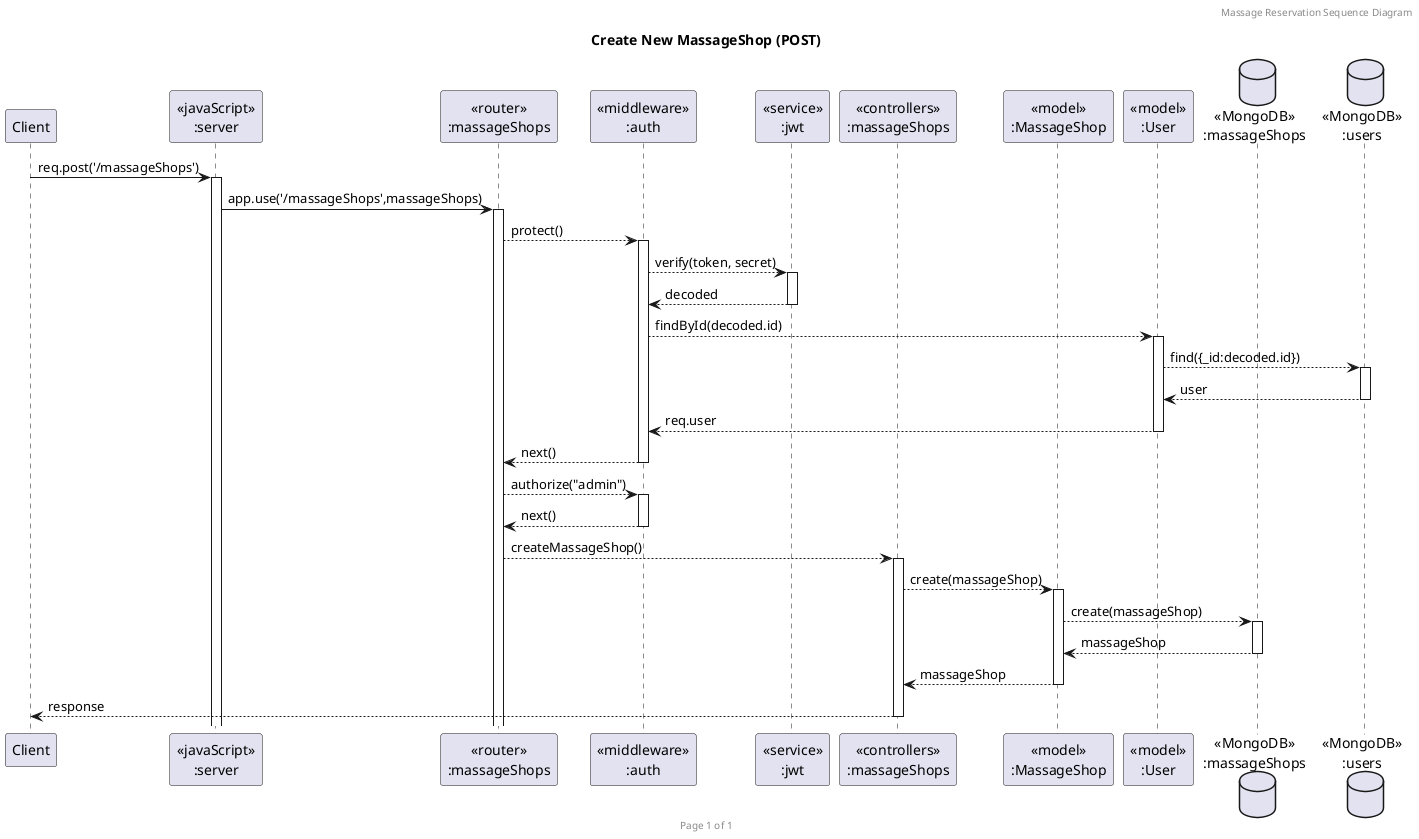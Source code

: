 @startuml Create New MassageShop (POST)

header Massage Reservation Sequence Diagram
footer Page %page% of %lastpage%
title "Create New MassageShop (POST)"

participant "Client" as client
participant "<<javaScript>>\n:server" as server
participant "<<router>>\n:massageShops" as routerMassageShops
participant "<<middleware>>\n:auth" as middlewareAuth
participant "<<service>>\n:jwt" as jwtAuth
participant "<<controllers>>\n:massageShops" as controllersMassageShops
participant "<<model>>\n:MassageShop" as modelMassageShop
participant "<<model>>\n:User" as modelUser
database "<<MongoDB>>\n:massageShops" as MassageShopsDatabase
database "<<MongoDB>>\n:users" as UsersDatabase

client->server ++:req.post('/massageShops')
server->routerMassageShops ++:app.use('/massageShops',massageShops)

routerMassageShops --> middlewareAuth ++:protect()
middlewareAuth --> jwtAuth ++:verify(token, secret)
middlewareAuth <-- jwtAuth --:decoded
middlewareAuth --> modelUser ++:findById(decoded.id)
modelUser --> UsersDatabase ++: find({_id:decoded.id})
modelUser <-- UsersDatabase --:user
middlewareAuth <-- modelUser --:req.user
routerMassageShops <-- middlewareAuth --:next()

routerMassageShops --> middlewareAuth ++:authorize("admin")
routerMassageShops <-- middlewareAuth --:next()

routerMassageShops --> controllersMassageShops ++:createMassageShop()
controllersMassageShops --> modelMassageShop ++:create(massageShop)
modelMassageShop --> MassageShopsDatabase ++:create(massageShop)
modelMassageShop <-- MassageShopsDatabase --:massageShop
controllersMassageShops <-- modelMassageShop --:massageShop
client <-- controllersMassageShops --:response

@enduml
